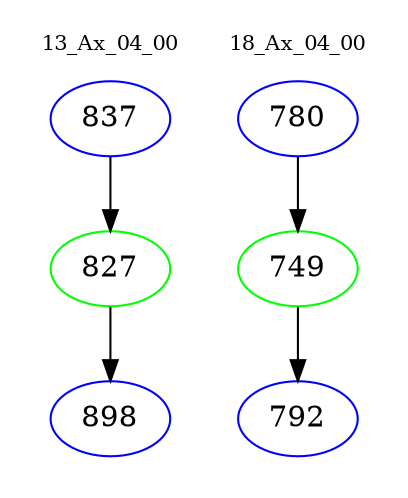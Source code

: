 digraph{
subgraph cluster_0 {
color = white
label = "13_Ax_04_00";
fontsize=10;
T0_837 [label="837", color="blue"]
T0_837 -> T0_827 [color="black"]
T0_827 [label="827", color="green"]
T0_827 -> T0_898 [color="black"]
T0_898 [label="898", color="blue"]
}
subgraph cluster_1 {
color = white
label = "18_Ax_04_00";
fontsize=10;
T1_780 [label="780", color="blue"]
T1_780 -> T1_749 [color="black"]
T1_749 [label="749", color="green"]
T1_749 -> T1_792 [color="black"]
T1_792 [label="792", color="blue"]
}
}
